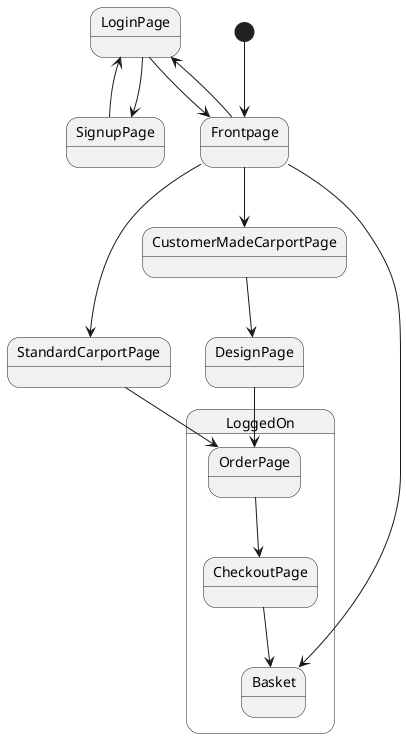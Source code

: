 @startuml
'https://plantuml.com/activity-diagram-beta

[*] --> Frontpage
Frontpage --> StandardCarportPage
Frontpage --> LoginPage
LoginPage --> Frontpage
Frontpage --> CustomerMadeCarportPage
LoginPage --> SignupPage
LoginPage <-- SignupPage
CustomerMadeCarportPage -->  DesignPage




state LoggedOn {
Frontpage --> Basket
StandardCarportPage --> OrderPage
DesignPage --> OrderPage
OrderPage --> CheckoutPage
CheckoutPage --> Basket

}

@enduml
